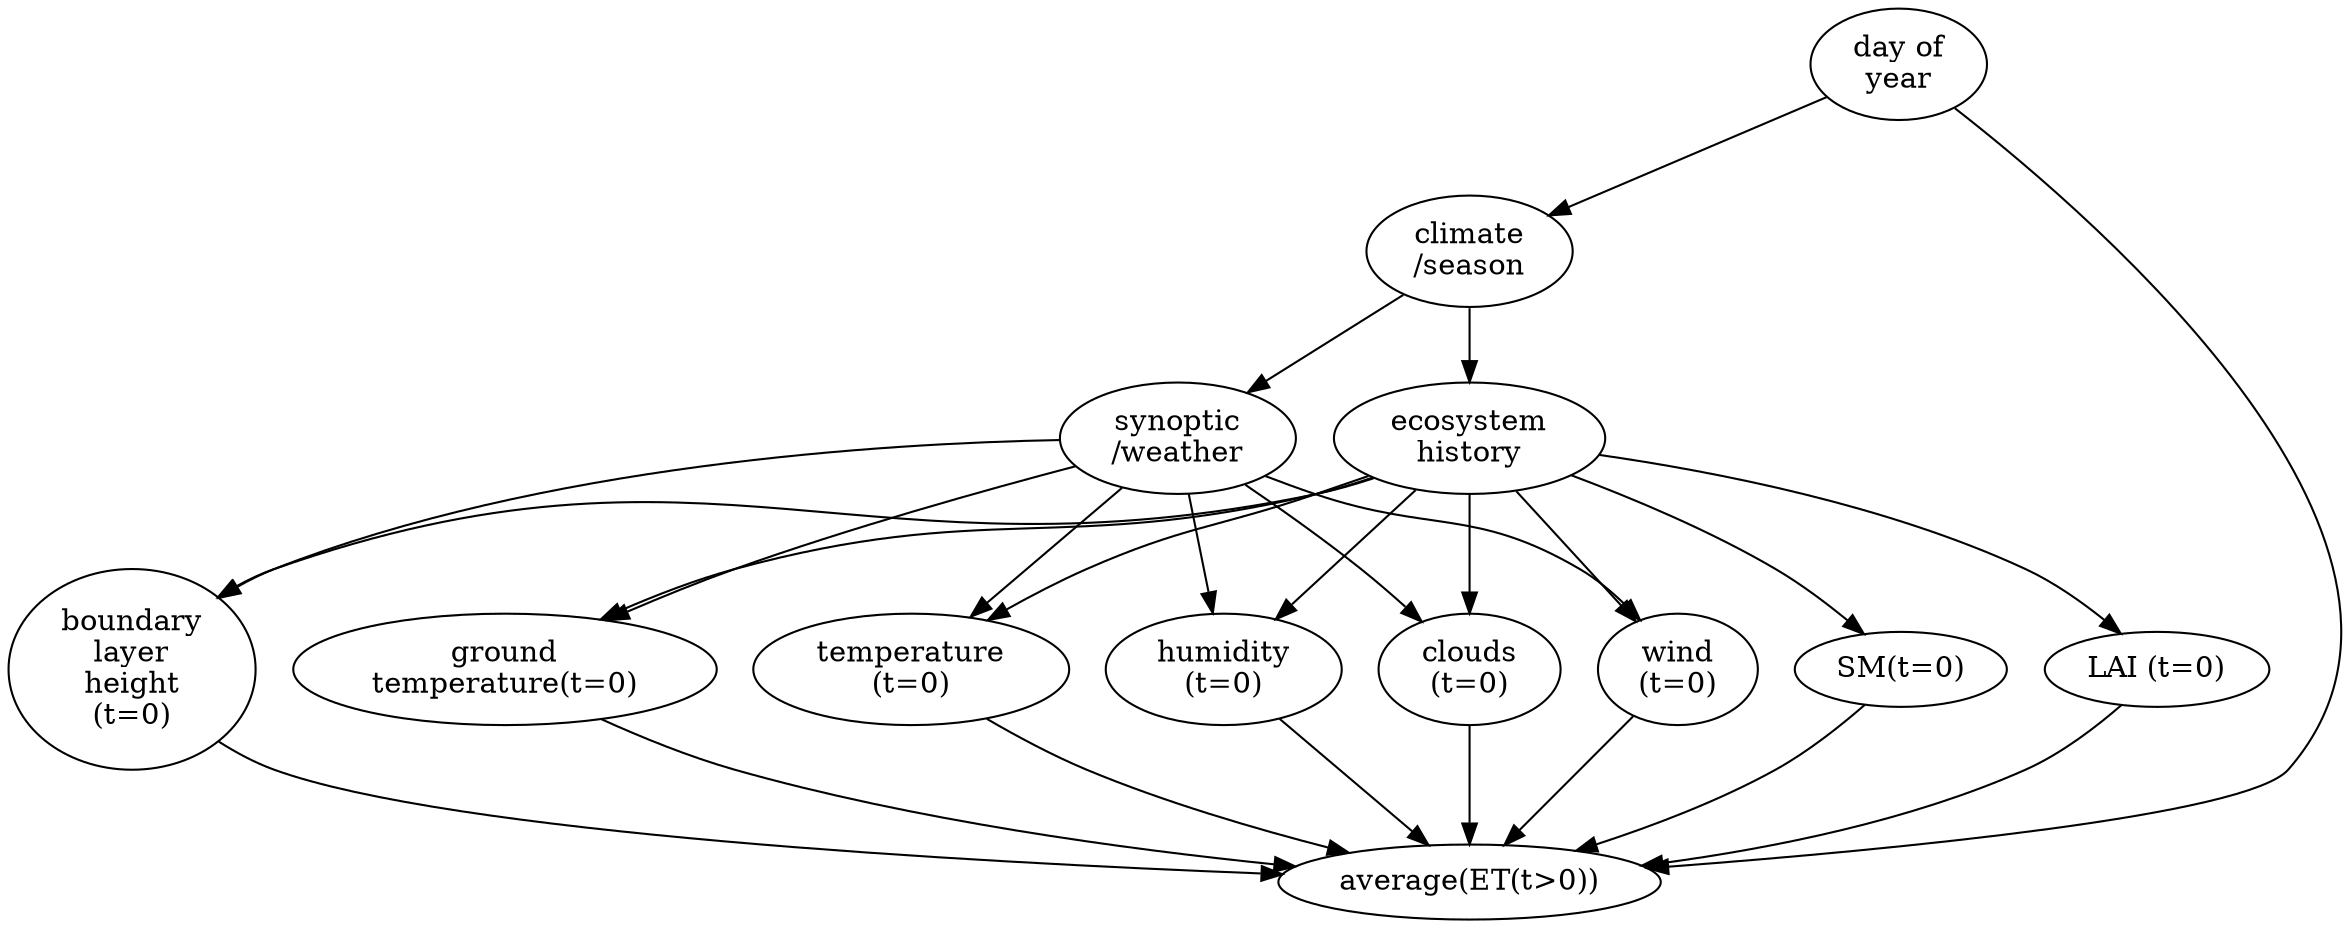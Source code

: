 digraph G {

        climate[label="climate\n/season"];
        synoptic[label="synoptic\n/weather"];
        ecosystemHistory[label="ecosystem\nhistory"];
        LAI[label="LAI (t=0)"];
        sm[label="SM(t=0)"];
	et[label="average(ET(t>0))"];
        groundTemperature[label="ground\ntemperature(t=0)"];
        temperature[label="temperature\n(t=0)"];
        humidity[label="humidity\n(t=0)"];
        cloud[label="clouds\n(t=0)"];
        wind[label="wind\n(t=0)"];
        blheight[label="boundary\nlayer\nheight\n(t=0)"];

        doy[label="day of\nyear"];

        doy -> climate;
        climate -> ecosystemHistory;
        climate -> synoptic;
        synoptic -> temperature;
        synoptic -> humidity;
        synoptic -> cloud;
        synoptic -> wind;
        synoptic -> blheight;

        synoptic -> groundTemperature;

        ecosystemHistory -> temperature;
        ecosystemHistory -> humidity;
        ecosystemHistory -> cloud;
        ecosystemHistory -> wind;
        ecosystemHistory -> blheight;
        ecosystemHistory -> groundTemperature;

        ecosystemHistory -> LAI;
        ecosystemHistory -> sm;

        doy -> et;
        temperature -> et;
        humidity -> et;
        cloud -> et;
        wind -> et;
        blheight -> et;

        groundTemperature -> et;


        LAI -> et;
        sm -> et;
}
